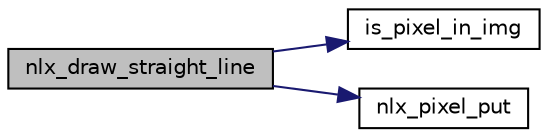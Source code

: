digraph "nlx_draw_straight_line"
{
 // LATEX_PDF_SIZE
  edge [fontname="Helvetica",fontsize="10",labelfontname="Helvetica",labelfontsize="10"];
  node [fontname="Helvetica",fontsize="10",shape=record];
  rankdir="LR";
  Node1 [label="nlx_draw_straight_line",height=0.2,width=0.4,color="black", fillcolor="grey75", style="filled", fontcolor="black",tooltip="simplified version of nlx_draw_line for straight lines"];
  Node1 -> Node2 [color="midnightblue",fontsize="10",style="solid",fontname="Helvetica"];
  Node2 [label="is_pixel_in_img",height=0.2,width=0.4,color="black", fillcolor="white", style="filled",URL="$nlx__line_8c.html#a60c9943929c0779128dca3785510afce",tooltip="check if a pixel is in the image"];
  Node1 -> Node3 [color="midnightblue",fontsize="10",style="solid",fontname="Helvetica"];
  Node3 [label="nlx_pixel_put",height=0.2,width=0.4,color="black", fillcolor="white", style="filled",URL="$nlx__img_8h.html#aa365e80c256cf5501e325403375fe558",tooltip="draw a pixel on an image"];
}
